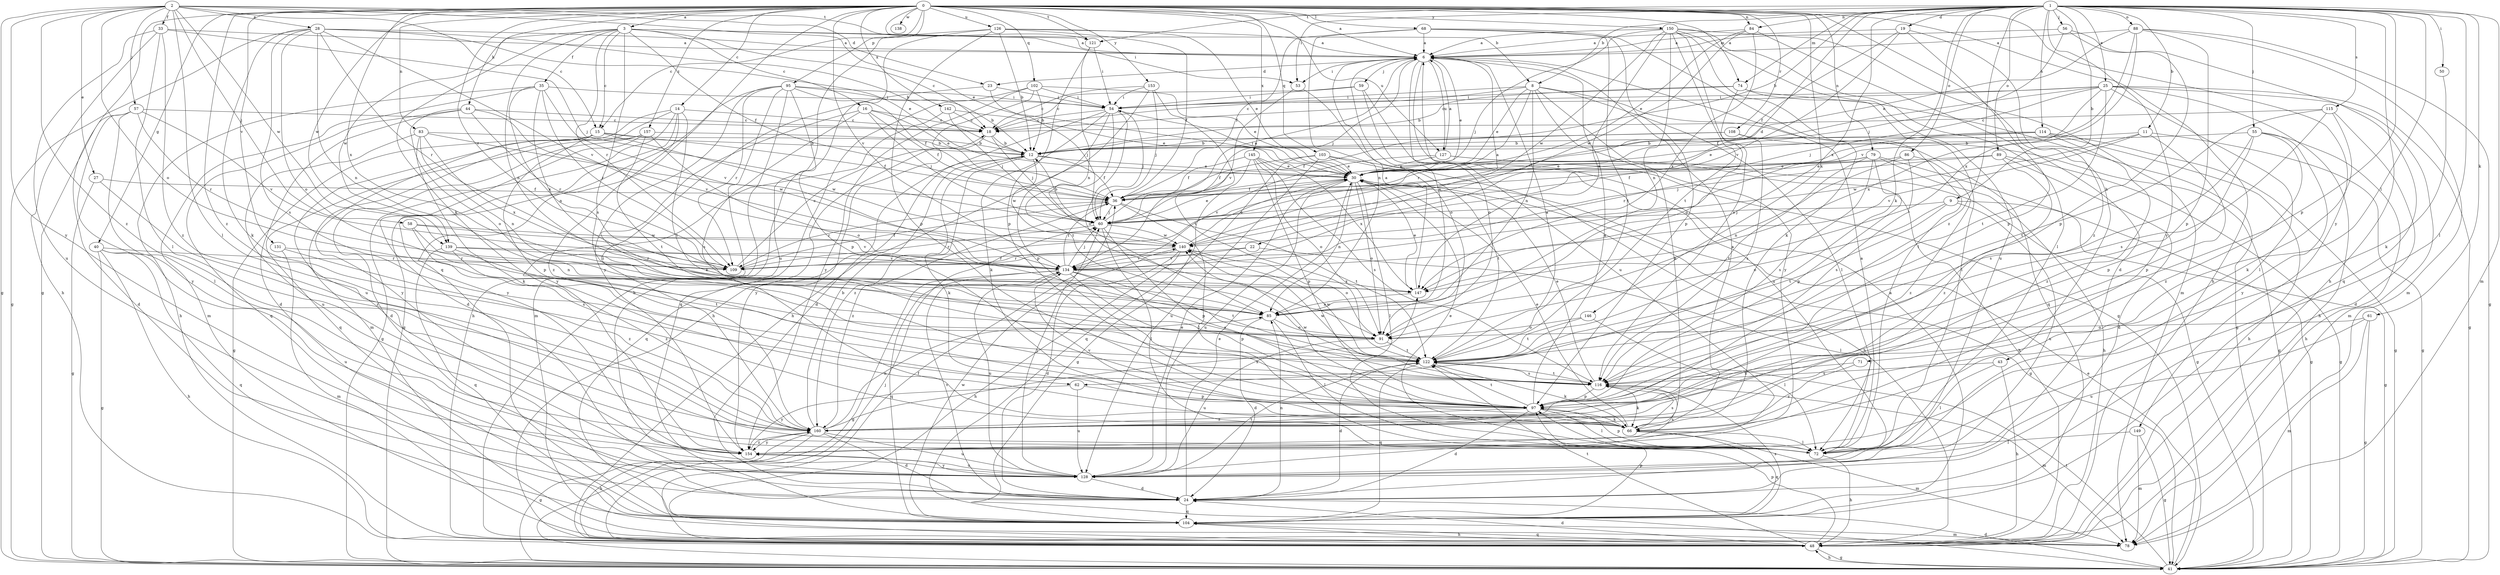 strict digraph  {
0;
1;
2;
3;
6;
8;
9;
11;
12;
14;
15;
16;
18;
19;
22;
23;
24;
25;
27;
28;
30;
33;
35;
36;
40;
41;
43;
44;
48;
50;
53;
54;
55;
56;
57;
58;
59;
60;
61;
62;
66;
68;
71;
72;
74;
78;
79;
83;
84;
85;
86;
88;
89;
91;
95;
97;
102;
103;
104;
108;
109;
114;
115;
116;
121;
122;
126;
127;
128;
131;
134;
138;
139;
140;
142;
145;
146;
147;
149;
150;
153;
154;
157;
160;
0 -> 3  [label=a];
0 -> 6  [label=a];
0 -> 8  [label=b];
0 -> 14  [label=c];
0 -> 15  [label=c];
0 -> 40  [label=g];
0 -> 41  [label=g];
0 -> 43  [label=h];
0 -> 44  [label=h];
0 -> 48  [label=h];
0 -> 68  [label=l];
0 -> 74  [label=m];
0 -> 79  [label=n];
0 -> 83  [label=n];
0 -> 84  [label=n];
0 -> 95  [label=p];
0 -> 102  [label=q];
0 -> 103  [label=q];
0 -> 104  [label=q];
0 -> 108  [label=r];
0 -> 109  [label=r];
0 -> 121  [label=t];
0 -> 126  [label=u];
0 -> 127  [label=u];
0 -> 131  [label=v];
0 -> 134  [label=v];
0 -> 138  [label=w];
0 -> 139  [label=w];
0 -> 142  [label=x];
0 -> 145  [label=x];
0 -> 146  [label=x];
0 -> 147  [label=x];
0 -> 149  [label=y];
0 -> 150  [label=y];
0 -> 153  [label=y];
0 -> 157  [label=z];
0 -> 160  [label=z];
1 -> 8  [label=b];
1 -> 9  [label=b];
1 -> 11  [label=b];
1 -> 12  [label=b];
1 -> 19  [label=d];
1 -> 22  [label=d];
1 -> 25  [label=e];
1 -> 48  [label=h];
1 -> 50  [label=i];
1 -> 53  [label=i];
1 -> 55  [label=j];
1 -> 56  [label=j];
1 -> 61  [label=k];
1 -> 62  [label=k];
1 -> 71  [label=l];
1 -> 72  [label=l];
1 -> 74  [label=m];
1 -> 78  [label=m];
1 -> 84  [label=n];
1 -> 86  [label=o];
1 -> 88  [label=o];
1 -> 89  [label=o];
1 -> 97  [label=p];
1 -> 114  [label=s];
1 -> 115  [label=s];
1 -> 121  [label=t];
1 -> 147  [label=x];
1 -> 154  [label=y];
1 -> 160  [label=z];
2 -> 15  [label=c];
2 -> 23  [label=d];
2 -> 27  [label=e];
2 -> 28  [label=e];
2 -> 30  [label=e];
2 -> 33  [label=f];
2 -> 41  [label=g];
2 -> 57  [label=j];
2 -> 58  [label=j];
2 -> 72  [label=l];
2 -> 91  [label=o];
2 -> 121  [label=t];
2 -> 139  [label=w];
2 -> 154  [label=y];
2 -> 160  [label=z];
3 -> 6  [label=a];
3 -> 15  [label=c];
3 -> 16  [label=c];
3 -> 18  [label=c];
3 -> 35  [label=f];
3 -> 36  [label=f];
3 -> 53  [label=i];
3 -> 62  [label=k];
3 -> 85  [label=n];
3 -> 109  [label=r];
3 -> 116  [label=s];
3 -> 139  [label=w];
6 -> 23  [label=d];
6 -> 30  [label=e];
6 -> 41  [label=g];
6 -> 53  [label=i];
6 -> 59  [label=j];
6 -> 60  [label=j];
6 -> 127  [label=u];
6 -> 128  [label=u];
8 -> 18  [label=c];
8 -> 30  [label=e];
8 -> 54  [label=i];
8 -> 66  [label=k];
8 -> 72  [label=l];
8 -> 85  [label=n];
8 -> 104  [label=q];
8 -> 109  [label=r];
8 -> 154  [label=y];
9 -> 41  [label=g];
9 -> 60  [label=j];
9 -> 91  [label=o];
9 -> 122  [label=t];
9 -> 128  [label=u];
11 -> 12  [label=b];
11 -> 41  [label=g];
11 -> 97  [label=p];
11 -> 134  [label=v];
11 -> 140  [label=w];
12 -> 30  [label=e];
12 -> 36  [label=f];
12 -> 66  [label=k];
12 -> 104  [label=q];
12 -> 140  [label=w];
12 -> 160  [label=z];
14 -> 18  [label=c];
14 -> 24  [label=d];
14 -> 41  [label=g];
14 -> 78  [label=m];
14 -> 122  [label=t];
14 -> 128  [label=u];
14 -> 160  [label=z];
15 -> 12  [label=b];
15 -> 36  [label=f];
15 -> 41  [label=g];
15 -> 97  [label=p];
15 -> 140  [label=w];
15 -> 154  [label=y];
16 -> 18  [label=c];
16 -> 30  [label=e];
16 -> 36  [label=f];
16 -> 60  [label=j];
16 -> 66  [label=k];
16 -> 116  [label=s];
18 -> 12  [label=b];
18 -> 60  [label=j];
18 -> 154  [label=y];
19 -> 6  [label=a];
19 -> 36  [label=f];
19 -> 97  [label=p];
19 -> 134  [label=v];
19 -> 160  [label=z];
22 -> 72  [label=l];
22 -> 109  [label=r];
22 -> 134  [label=v];
23 -> 54  [label=i];
23 -> 60  [label=j];
23 -> 160  [label=z];
24 -> 30  [label=e];
24 -> 85  [label=n];
24 -> 104  [label=q];
24 -> 134  [label=v];
25 -> 18  [label=c];
25 -> 36  [label=f];
25 -> 41  [label=g];
25 -> 48  [label=h];
25 -> 54  [label=i];
25 -> 60  [label=j];
25 -> 72  [label=l];
25 -> 78  [label=m];
25 -> 122  [label=t];
25 -> 147  [label=x];
27 -> 36  [label=f];
27 -> 41  [label=g];
27 -> 160  [label=z];
28 -> 6  [label=a];
28 -> 12  [label=b];
28 -> 30  [label=e];
28 -> 41  [label=g];
28 -> 66  [label=k];
28 -> 85  [label=n];
28 -> 91  [label=o];
28 -> 109  [label=r];
28 -> 116  [label=s];
28 -> 134  [label=v];
30 -> 36  [label=f];
30 -> 41  [label=g];
30 -> 54  [label=i];
30 -> 72  [label=l];
30 -> 85  [label=n];
30 -> 91  [label=o];
30 -> 128  [label=u];
33 -> 6  [label=a];
33 -> 48  [label=h];
33 -> 60  [label=j];
33 -> 72  [label=l];
33 -> 128  [label=u];
33 -> 160  [label=z];
35 -> 48  [label=h];
35 -> 54  [label=i];
35 -> 78  [label=m];
35 -> 85  [label=n];
35 -> 109  [label=r];
35 -> 134  [label=v];
35 -> 147  [label=x];
36 -> 60  [label=j];
36 -> 72  [label=l];
36 -> 109  [label=r];
36 -> 122  [label=t];
36 -> 160  [label=z];
40 -> 41  [label=g];
40 -> 48  [label=h];
40 -> 104  [label=q];
40 -> 109  [label=r];
40 -> 128  [label=u];
41 -> 24  [label=d];
41 -> 30  [label=e];
41 -> 48  [label=h];
41 -> 122  [label=t];
43 -> 48  [label=h];
43 -> 72  [label=l];
43 -> 116  [label=s];
44 -> 18  [label=c];
44 -> 24  [label=d];
44 -> 91  [label=o];
44 -> 104  [label=q];
44 -> 109  [label=r];
44 -> 134  [label=v];
48 -> 24  [label=d];
48 -> 36  [label=f];
48 -> 41  [label=g];
48 -> 60  [label=j];
48 -> 97  [label=p];
48 -> 104  [label=q];
48 -> 122  [label=t];
50 -> 66  [label=k];
53 -> 91  [label=o];
53 -> 134  [label=v];
54 -> 18  [label=c];
54 -> 24  [label=d];
54 -> 60  [label=j];
54 -> 66  [label=k];
54 -> 91  [label=o];
54 -> 97  [label=p];
54 -> 122  [label=t];
55 -> 12  [label=b];
55 -> 48  [label=h];
55 -> 97  [label=p];
55 -> 116  [label=s];
55 -> 154  [label=y];
55 -> 160  [label=z];
56 -> 6  [label=a];
56 -> 60  [label=j];
56 -> 97  [label=p];
56 -> 104  [label=q];
57 -> 18  [label=c];
57 -> 24  [label=d];
57 -> 72  [label=l];
57 -> 109  [label=r];
57 -> 134  [label=v];
57 -> 154  [label=y];
58 -> 85  [label=n];
58 -> 116  [label=s];
58 -> 134  [label=v];
58 -> 140  [label=w];
59 -> 18  [label=c];
59 -> 54  [label=i];
59 -> 91  [label=o];
59 -> 128  [label=u];
60 -> 6  [label=a];
60 -> 12  [label=b];
60 -> 30  [label=e];
60 -> 72  [label=l];
60 -> 97  [label=p];
60 -> 109  [label=r];
60 -> 140  [label=w];
61 -> 41  [label=g];
61 -> 78  [label=m];
61 -> 91  [label=o];
61 -> 128  [label=u];
62 -> 97  [label=p];
62 -> 128  [label=u];
62 -> 154  [label=y];
66 -> 6  [label=a];
66 -> 30  [label=e];
66 -> 72  [label=l];
66 -> 78  [label=m];
66 -> 104  [label=q];
66 -> 116  [label=s];
66 -> 134  [label=v];
68 -> 6  [label=a];
68 -> 36  [label=f];
68 -> 72  [label=l];
68 -> 85  [label=n];
68 -> 97  [label=p];
68 -> 122  [label=t];
71 -> 116  [label=s];
71 -> 160  [label=z];
72 -> 6  [label=a];
72 -> 30  [label=e];
72 -> 48  [label=h];
72 -> 97  [label=p];
74 -> 12  [label=b];
74 -> 41  [label=g];
74 -> 54  [label=i];
74 -> 72  [label=l];
74 -> 91  [label=o];
79 -> 30  [label=e];
79 -> 36  [label=f];
79 -> 41  [label=g];
79 -> 48  [label=h];
79 -> 97  [label=p];
79 -> 116  [label=s];
79 -> 122  [label=t];
83 -> 12  [label=b];
83 -> 66  [label=k];
83 -> 85  [label=n];
83 -> 128  [label=u];
83 -> 140  [label=w];
83 -> 147  [label=x];
84 -> 6  [label=a];
84 -> 24  [label=d];
84 -> 30  [label=e];
84 -> 140  [label=w];
84 -> 147  [label=x];
85 -> 6  [label=a];
85 -> 24  [label=d];
85 -> 72  [label=l];
85 -> 91  [label=o];
86 -> 30  [label=e];
86 -> 85  [label=n];
86 -> 116  [label=s];
86 -> 160  [label=z];
88 -> 6  [label=a];
88 -> 30  [label=e];
88 -> 41  [label=g];
88 -> 78  [label=m];
88 -> 97  [label=p];
88 -> 134  [label=v];
88 -> 147  [label=x];
89 -> 24  [label=d];
89 -> 30  [label=e];
89 -> 41  [label=g];
89 -> 60  [label=j];
89 -> 160  [label=z];
91 -> 122  [label=t];
91 -> 128  [label=u];
95 -> 12  [label=b];
95 -> 36  [label=f];
95 -> 41  [label=g];
95 -> 48  [label=h];
95 -> 54  [label=i];
95 -> 78  [label=m];
95 -> 97  [label=p];
95 -> 109  [label=r];
95 -> 154  [label=y];
97 -> 6  [label=a];
97 -> 24  [label=d];
97 -> 66  [label=k];
97 -> 72  [label=l];
97 -> 122  [label=t];
97 -> 140  [label=w];
97 -> 160  [label=z];
102 -> 12  [label=b];
102 -> 30  [label=e];
102 -> 48  [label=h];
102 -> 54  [label=i];
102 -> 104  [label=q];
102 -> 154  [label=y];
103 -> 30  [label=e];
103 -> 36  [label=f];
103 -> 48  [label=h];
103 -> 104  [label=q];
103 -> 122  [label=t];
103 -> 128  [label=u];
104 -> 6  [label=a];
104 -> 48  [label=h];
104 -> 78  [label=m];
104 -> 97  [label=p];
104 -> 116  [label=s];
104 -> 140  [label=w];
108 -> 12  [label=b];
108 -> 36  [label=f];
108 -> 41  [label=g];
108 -> 116  [label=s];
109 -> 18  [label=c];
109 -> 36  [label=f];
114 -> 12  [label=b];
114 -> 30  [label=e];
114 -> 41  [label=g];
114 -> 48  [label=h];
114 -> 109  [label=r];
114 -> 160  [label=z];
115 -> 18  [label=c];
115 -> 24  [label=d];
115 -> 66  [label=k];
115 -> 116  [label=s];
115 -> 122  [label=t];
116 -> 30  [label=e];
116 -> 66  [label=k];
116 -> 78  [label=m];
116 -> 97  [label=p];
116 -> 122  [label=t];
116 -> 140  [label=w];
121 -> 54  [label=i];
121 -> 85  [label=n];
121 -> 97  [label=p];
122 -> 6  [label=a];
122 -> 24  [label=d];
122 -> 66  [label=k];
122 -> 104  [label=q];
122 -> 116  [label=s];
122 -> 140  [label=w];
126 -> 6  [label=a];
126 -> 12  [label=b];
126 -> 30  [label=e];
126 -> 36  [label=f];
126 -> 48  [label=h];
126 -> 97  [label=p];
126 -> 128  [label=u];
127 -> 6  [label=a];
127 -> 30  [label=e];
127 -> 41  [label=g];
127 -> 48  [label=h];
127 -> 134  [label=v];
128 -> 24  [label=d];
128 -> 30  [label=e];
128 -> 60  [label=j];
128 -> 122  [label=t];
128 -> 154  [label=y];
131 -> 78  [label=m];
131 -> 109  [label=r];
131 -> 160  [label=z];
134 -> 36  [label=f];
134 -> 41  [label=g];
134 -> 60  [label=j];
134 -> 97  [label=p];
134 -> 104  [label=q];
134 -> 116  [label=s];
134 -> 122  [label=t];
134 -> 128  [label=u];
134 -> 147  [label=x];
139 -> 104  [label=q];
139 -> 109  [label=r];
139 -> 122  [label=t];
139 -> 134  [label=v];
139 -> 160  [label=z];
140 -> 6  [label=a];
140 -> 24  [label=d];
140 -> 30  [label=e];
140 -> 48  [label=h];
140 -> 91  [label=o];
140 -> 109  [label=r];
140 -> 134  [label=v];
142 -> 18  [label=c];
142 -> 30  [label=e];
142 -> 60  [label=j];
142 -> 154  [label=y];
145 -> 30  [label=e];
145 -> 36  [label=f];
145 -> 41  [label=g];
145 -> 91  [label=o];
145 -> 97  [label=p];
145 -> 116  [label=s];
145 -> 147  [label=x];
146 -> 72  [label=l];
146 -> 91  [label=o];
146 -> 122  [label=t];
147 -> 6  [label=a];
147 -> 30  [label=e];
147 -> 85  [label=n];
149 -> 41  [label=g];
149 -> 72  [label=l];
149 -> 78  [label=m];
150 -> 6  [label=a];
150 -> 60  [label=j];
150 -> 66  [label=k];
150 -> 72  [label=l];
150 -> 78  [label=m];
150 -> 85  [label=n];
150 -> 116  [label=s];
150 -> 122  [label=t];
150 -> 128  [label=u];
150 -> 140  [label=w];
150 -> 147  [label=x];
153 -> 18  [label=c];
153 -> 48  [label=h];
153 -> 54  [label=i];
153 -> 60  [label=j];
153 -> 122  [label=t];
154 -> 116  [label=s];
154 -> 128  [label=u];
154 -> 160  [label=z];
157 -> 12  [label=b];
157 -> 24  [label=d];
157 -> 91  [label=o];
157 -> 104  [label=q];
157 -> 122  [label=t];
157 -> 154  [label=y];
160 -> 12  [label=b];
160 -> 24  [label=d];
160 -> 41  [label=g];
160 -> 48  [label=h];
160 -> 85  [label=n];
160 -> 128  [label=u];
160 -> 147  [label=x];
160 -> 154  [label=y];
}
